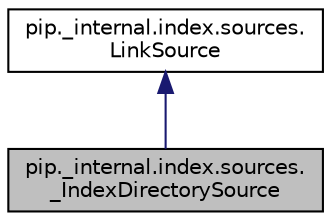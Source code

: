 digraph "pip._internal.index.sources._IndexDirectorySource"
{
 // LATEX_PDF_SIZE
  edge [fontname="Helvetica",fontsize="10",labelfontname="Helvetica",labelfontsize="10"];
  node [fontname="Helvetica",fontsize="10",shape=record];
  Node1 [label="pip._internal.index.sources.\l_IndexDirectorySource",height=0.2,width=0.4,color="black", fillcolor="grey75", style="filled", fontcolor="black",tooltip=" "];
  Node2 -> Node1 [dir="back",color="midnightblue",fontsize="10",style="solid"];
  Node2 [label="pip._internal.index.sources.\lLinkSource",height=0.2,width=0.4,color="black", fillcolor="white", style="filled",URL="$classpip_1_1__internal_1_1index_1_1sources_1_1_link_source.html",tooltip=" "];
}

